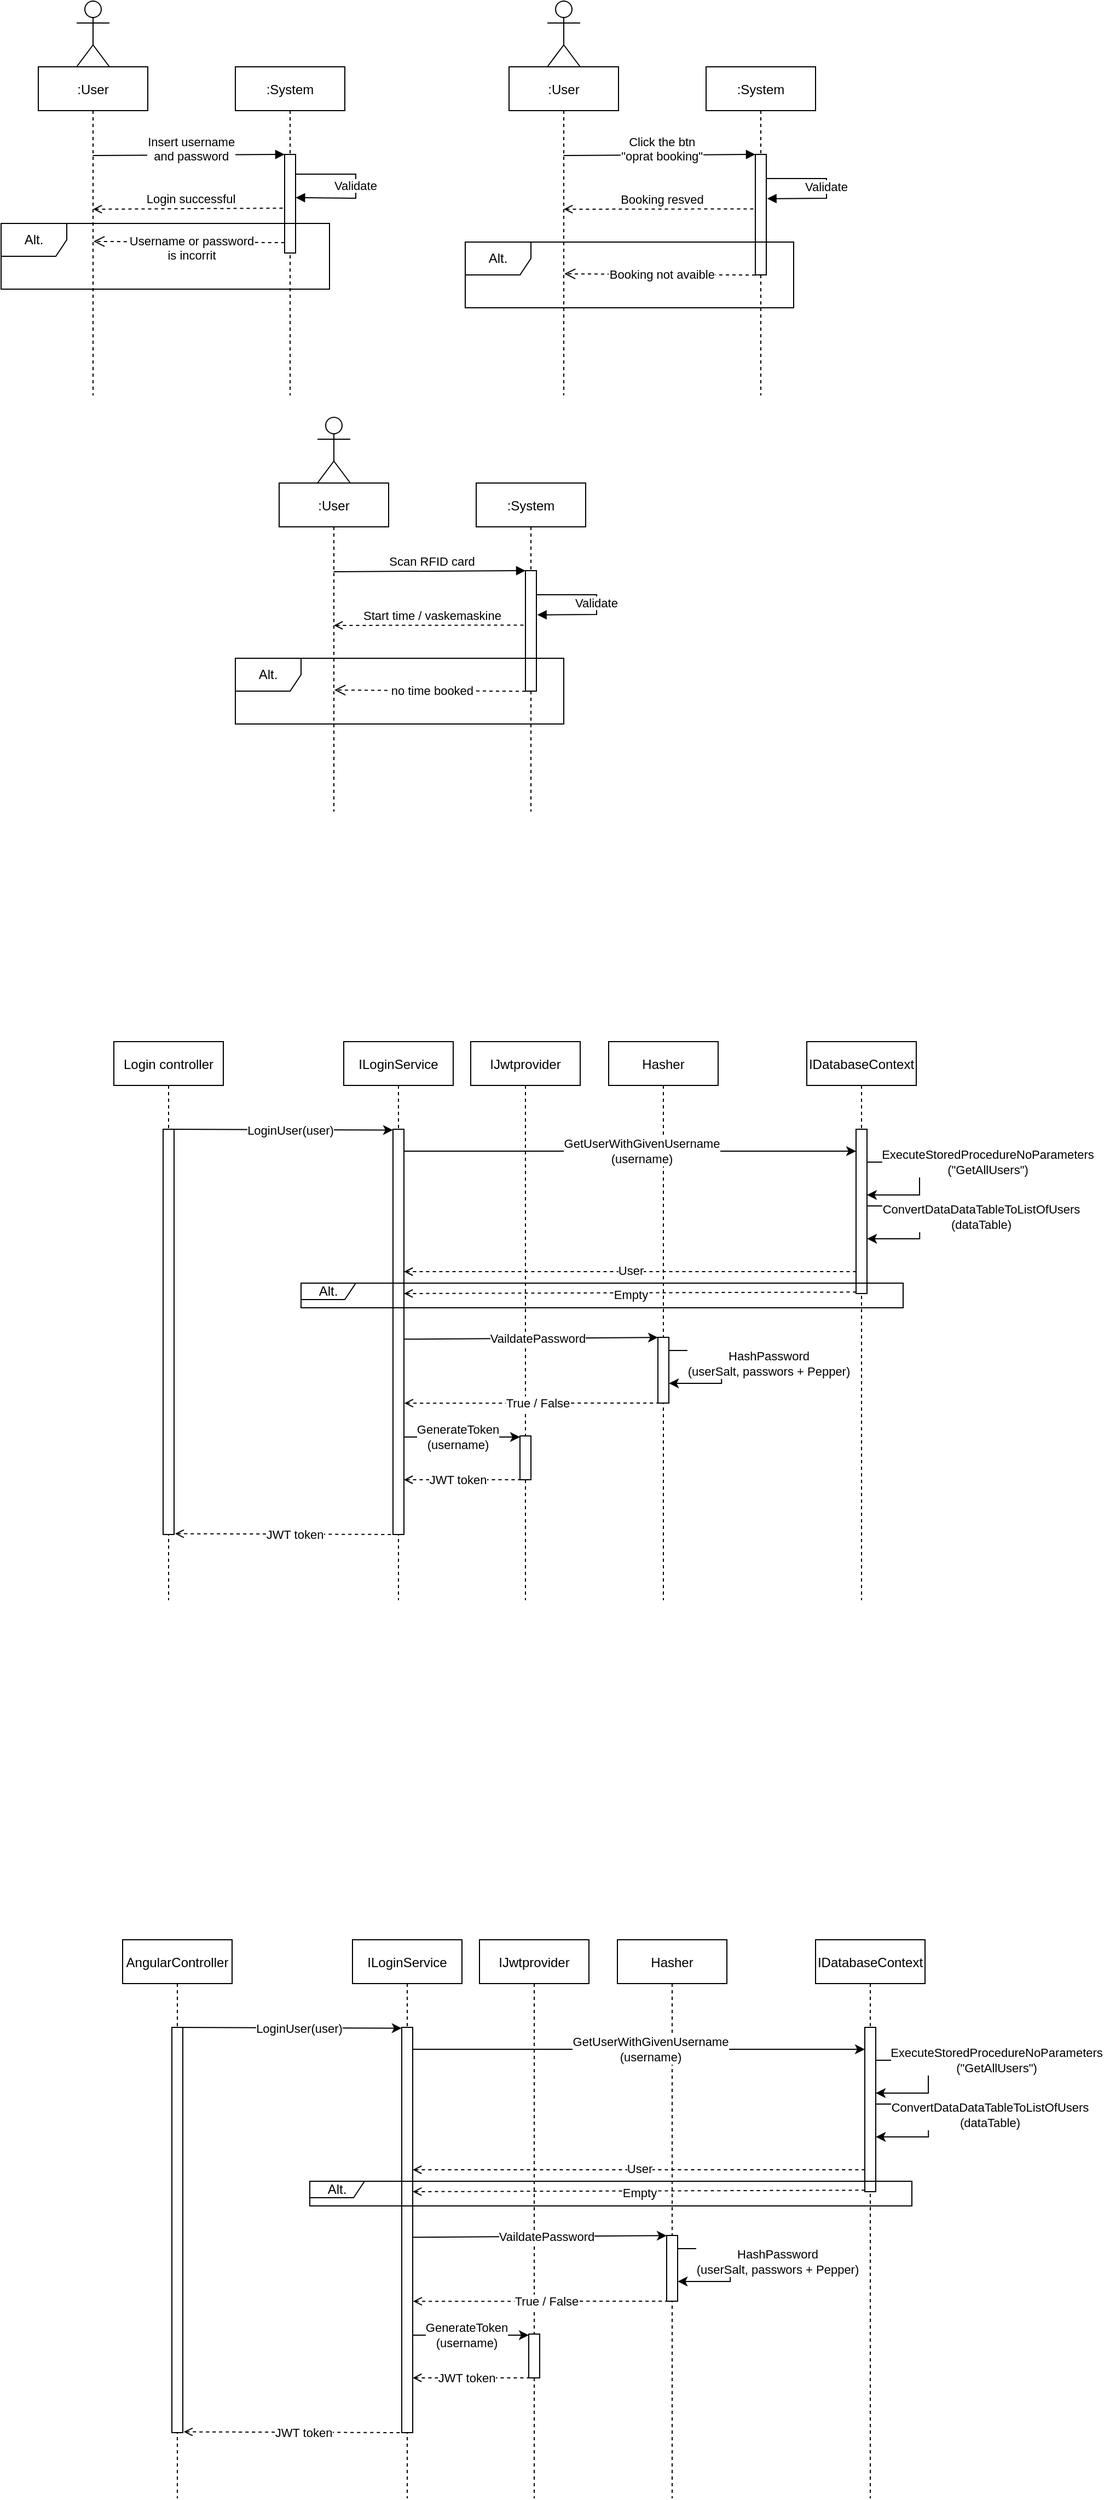 <mxfile version="20.8.16" type="device"><diagram id="kgpKYQtTHZ0yAKxKKP6v" name="Page-1"><mxGraphModel dx="1235" dy="740" grid="1" gridSize="10" guides="1" tooltips="1" connect="1" arrows="1" fold="1" page="1" pageScale="1" pageWidth="1100" pageHeight="850" math="0" shadow="0"><root><mxCell id="0"/><mxCell id="1" parent="0"/><mxCell id="Wqs8DyaRIm2Q_rTAryH2-77" value="IJwtprovider" style="shape=umlLifeline;perimeter=lifelinePerimeter;container=1;collapsible=0;recursiveResize=0;rounded=0;shadow=0;strokeWidth=1;" vertex="1" parent="1"><mxGeometry x="515" y="970" width="100" height="510" as="geometry"/></mxCell><mxCell id="Wqs8DyaRIm2Q_rTAryH2-78" value="" style="points=[];perimeter=orthogonalPerimeter;rounded=0;shadow=0;strokeWidth=1;" vertex="1" parent="Wqs8DyaRIm2Q_rTAryH2-77"><mxGeometry x="45" y="360" width="10" height="40" as="geometry"/></mxCell><mxCell id="Wqs8DyaRIm2Q_rTAryH2-83" value="" style="endArrow=none;html=1;rounded=0;endFill=0;startArrow=open;startFill=0;strokeColor=default;dashed=1;" edge="1" parent="Wqs8DyaRIm2Q_rTAryH2-77"><mxGeometry width="50" height="50" relative="1" as="geometry"><mxPoint x="-61" y="400" as="sourcePoint"/><mxPoint x="45" y="400" as="targetPoint"/></mxGeometry></mxCell><mxCell id="Wqs8DyaRIm2Q_rTAryH2-84" value="JWT token" style="edgeLabel;html=1;align=center;verticalAlign=middle;resizable=0;points=[];" vertex="1" connectable="0" parent="Wqs8DyaRIm2Q_rTAryH2-83"><mxGeometry x="0.15" y="-1" relative="1" as="geometry"><mxPoint x="-12" y="-1" as="offset"/></mxGeometry></mxCell><mxCell id="Wqs8DyaRIm2Q_rTAryH2-63" value="Hasher" style="shape=umlLifeline;perimeter=lifelinePerimeter;container=1;collapsible=0;recursiveResize=0;rounded=0;shadow=0;strokeWidth=1;" vertex="1" parent="1"><mxGeometry x="641" y="970" width="100" height="510" as="geometry"/></mxCell><mxCell id="Wqs8DyaRIm2Q_rTAryH2-64" value="" style="points=[];perimeter=orthogonalPerimeter;rounded=0;shadow=0;strokeWidth=1;" vertex="1" parent="Wqs8DyaRIm2Q_rTAryH2-63"><mxGeometry x="45" y="270" width="10" height="60" as="geometry"/></mxCell><mxCell id="Wqs8DyaRIm2Q_rTAryH2-67" value="" style="endArrow=classic;html=1;rounded=0;exitX=0.182;exitY=0;exitDx=0;exitDy=0;exitPerimeter=0;" edge="1" parent="Wqs8DyaRIm2Q_rTAryH2-63"><mxGeometry width="50" height="50" relative="1" as="geometry"><mxPoint x="55" y="282.0" as="sourcePoint"/><mxPoint x="55.11" y="312.0" as="targetPoint"/><Array as="points"><mxPoint x="103.11" y="282"/><mxPoint x="103.11" y="312"/></Array></mxGeometry></mxCell><mxCell id="Wqs8DyaRIm2Q_rTAryH2-68" value="HashPassword&lt;br&gt;(userSalt, passwors + Pepper)" style="edgeLabel;html=1;align=center;verticalAlign=middle;resizable=0;points=[];" vertex="1" connectable="0" parent="Wqs8DyaRIm2Q_rTAryH2-67"><mxGeometry x="0.15" y="-1" relative="1" as="geometry"><mxPoint x="44" y="-13" as="offset"/></mxGeometry></mxCell><mxCell id="Wqs8DyaRIm2Q_rTAryH2-71" value="" style="endArrow=none;html=1;rounded=0;endFill=0;dashed=1;startArrow=open;startFill=0;exitX=1.036;exitY=0.676;exitDx=0;exitDy=0;exitPerimeter=0;" edge="1" parent="Wqs8DyaRIm2Q_rTAryH2-63" source="Wqs8DyaRIm2Q_rTAryH2-37"><mxGeometry width="50" height="50" relative="1" as="geometry"><mxPoint x="-181" y="330" as="sourcePoint"/><mxPoint x="45" y="330" as="targetPoint"/></mxGeometry></mxCell><mxCell id="Wqs8DyaRIm2Q_rTAryH2-72" value="True / False" style="edgeLabel;html=1;align=center;verticalAlign=middle;resizable=0;points=[];" vertex="1" connectable="0" parent="Wqs8DyaRIm2Q_rTAryH2-71"><mxGeometry x="0.15" y="-1" relative="1" as="geometry"><mxPoint x="-12" y="-1" as="offset"/></mxGeometry></mxCell><mxCell id="3nuBFxr9cyL0pnOWT2aG-1" value=":User" style="shape=umlLifeline;perimeter=lifelinePerimeter;container=1;collapsible=0;recursiveResize=0;rounded=0;shadow=0;strokeWidth=1;" parent="1" vertex="1"><mxGeometry x="120" y="80" width="100" height="300" as="geometry"/></mxCell><mxCell id="3nuBFxr9cyL0pnOWT2aG-5" value=":System" style="shape=umlLifeline;perimeter=lifelinePerimeter;container=1;collapsible=0;recursiveResize=0;rounded=0;shadow=0;strokeWidth=1;" parent="1" vertex="1"><mxGeometry x="300" y="80" width="100" height="300" as="geometry"/></mxCell><mxCell id="3nuBFxr9cyL0pnOWT2aG-6" value="" style="points=[];perimeter=orthogonalPerimeter;rounded=0;shadow=0;strokeWidth=1;" parent="3nuBFxr9cyL0pnOWT2aG-5" vertex="1"><mxGeometry x="45" y="80" width="10" height="90" as="geometry"/></mxCell><mxCell id="Wqs8DyaRIm2Q_rTAryH2-3" value="Validate" style="verticalAlign=bottom;endArrow=block;entryX=1.012;entryY=0.438;shadow=0;strokeWidth=1;exitX=1;exitY=0.2;exitDx=0;exitDy=0;exitPerimeter=0;align=center;entryDx=0;entryDy=0;entryPerimeter=0;rounded=0;" edge="1" parent="3nuBFxr9cyL0pnOWT2aG-5" source="3nuBFxr9cyL0pnOWT2aG-6" target="3nuBFxr9cyL0pnOWT2aG-6"><mxGeometry x="0.126" relative="1" as="geometry"><mxPoint x="70.0" y="101" as="sourcePoint"/><mxPoint x="245.2" y="100.0" as="targetPoint"/><mxPoint as="offset"/><Array as="points"><mxPoint x="110" y="98"/><mxPoint x="110" y="120"/></Array></mxGeometry></mxCell><mxCell id="3nuBFxr9cyL0pnOWT2aG-7" value="Username or password &#10;is incorrit" style="verticalAlign=bottom;endArrow=open;dashed=1;endSize=8;exitX=-0.011;exitY=1.008;shadow=0;strokeWidth=1;exitDx=0;exitDy=0;exitPerimeter=0;entryX=0.504;entryY=0.498;entryDx=0;entryDy=0;entryPerimeter=0;" parent="1" edge="1"><mxGeometry x="-0.029" y="21" relative="1" as="geometry"><mxPoint x="170.4" y="239.4" as="targetPoint"/><mxPoint x="344.89" y="240.56" as="sourcePoint"/><mxPoint as="offset"/></mxGeometry></mxCell><mxCell id="3nuBFxr9cyL0pnOWT2aG-8" value="Insert username &#10;and password" style="verticalAlign=bottom;endArrow=block;entryX=0;entryY=0;shadow=0;strokeWidth=1;exitX=0.498;exitY=0.27;exitDx=0;exitDy=0;exitPerimeter=0;align=center;" parent="1" edge="1"><mxGeometry x="0.029" y="-10" relative="1" as="geometry"><mxPoint x="169.8" y="161" as="sourcePoint"/><mxPoint x="345" y="160.0" as="targetPoint"/><mxPoint as="offset"/></mxGeometry></mxCell><mxCell id="3nuBFxr9cyL0pnOWT2aG-10" value="Login successful" style="verticalAlign=bottom;endArrow=none;dashed=1;endSize=8;shadow=0;strokeWidth=1;endFill=0;startArrow=open;startFill=0;entryX=-0.085;entryY=0.545;entryDx=0;entryDy=0;entryPerimeter=0;" parent="1" target="3nuBFxr9cyL0pnOWT2aG-6" edge="1"><mxGeometry x="0.029" relative="1" as="geometry"><mxPoint x="340" y="210" as="targetPoint"/><mxPoint x="170" y="210" as="sourcePoint"/><mxPoint as="offset"/></mxGeometry></mxCell><mxCell id="Wqs8DyaRIm2Q_rTAryH2-1" value="" style="shape=umlActor;verticalLabelPosition=bottom;verticalAlign=top;html=1;outlineConnect=0;" vertex="1" parent="1"><mxGeometry x="155" y="20" width="30" height="60" as="geometry"/></mxCell><mxCell id="Wqs8DyaRIm2Q_rTAryH2-6" value="Alt." style="shape=umlFrame;whiteSpace=wrap;html=1;" vertex="1" parent="1"><mxGeometry x="86" y="223" width="300" height="60" as="geometry"/></mxCell><mxCell id="Wqs8DyaRIm2Q_rTAryH2-8" value=":User" style="shape=umlLifeline;perimeter=lifelinePerimeter;container=1;collapsible=0;recursiveResize=0;rounded=0;shadow=0;strokeWidth=1;" vertex="1" parent="1"><mxGeometry x="550" y="80" width="100" height="300" as="geometry"/></mxCell><mxCell id="Wqs8DyaRIm2Q_rTAryH2-9" value=":System" style="shape=umlLifeline;perimeter=lifelinePerimeter;container=1;collapsible=0;recursiveResize=0;rounded=0;shadow=0;strokeWidth=1;" vertex="1" parent="1"><mxGeometry x="730" y="80" width="100" height="300" as="geometry"/></mxCell><mxCell id="Wqs8DyaRIm2Q_rTAryH2-10" value="" style="points=[];perimeter=orthogonalPerimeter;rounded=0;shadow=0;strokeWidth=1;" vertex="1" parent="Wqs8DyaRIm2Q_rTAryH2-9"><mxGeometry x="45" y="80" width="10" height="110" as="geometry"/></mxCell><mxCell id="Wqs8DyaRIm2Q_rTAryH2-11" value="Validate" style="verticalAlign=bottom;endArrow=block;entryX=1.08;entryY=0.367;shadow=0;strokeWidth=1;exitX=1;exitY=0.2;exitDx=0;exitDy=0;exitPerimeter=0;align=center;entryDx=0;entryDy=0;entryPerimeter=0;rounded=0;" edge="1" parent="Wqs8DyaRIm2Q_rTAryH2-9" source="Wqs8DyaRIm2Q_rTAryH2-10" target="Wqs8DyaRIm2Q_rTAryH2-10"><mxGeometry x="0.126" relative="1" as="geometry"><mxPoint x="70.0" y="101" as="sourcePoint"/><mxPoint x="245.2" y="100.0" as="targetPoint"/><mxPoint as="offset"/><Array as="points"><mxPoint x="110" y="102"/><mxPoint x="110" y="120"/></Array></mxGeometry></mxCell><mxCell id="Wqs8DyaRIm2Q_rTAryH2-12" value="Booking not avaible" style="verticalAlign=bottom;endArrow=open;dashed=1;endSize=8;exitX=-0.011;exitY=1.008;shadow=0;strokeWidth=1;exitDx=0;exitDy=0;exitPerimeter=0;entryX=0.504;entryY=0.498;entryDx=0;entryDy=0;entryPerimeter=0;" edge="1" parent="Wqs8DyaRIm2Q_rTAryH2-9"><mxGeometry x="-0.026" y="9" relative="1" as="geometry"><mxPoint x="-129.49" y="189" as="targetPoint"/><mxPoint x="45.0" y="190.16" as="sourcePoint"/><mxPoint as="offset"/></mxGeometry></mxCell><mxCell id="Wqs8DyaRIm2Q_rTAryH2-14" value="Click the btn&#10;&quot;oprat booking&quot;" style="verticalAlign=bottom;endArrow=block;entryX=0;entryY=0;shadow=0;strokeWidth=1;exitX=0.498;exitY=0.27;exitDx=0;exitDy=0;exitPerimeter=0;align=center;" edge="1" parent="1"><mxGeometry x="0.029" y="-10" relative="1" as="geometry"><mxPoint x="599.8" y="161" as="sourcePoint"/><mxPoint x="775" y="160" as="targetPoint"/><mxPoint as="offset"/></mxGeometry></mxCell><mxCell id="Wqs8DyaRIm2Q_rTAryH2-15" value="Booking resved" style="verticalAlign=bottom;endArrow=none;dashed=1;endSize=8;shadow=0;strokeWidth=1;endFill=0;startArrow=open;startFill=0;entryX=-0.022;entryY=0.452;entryDx=0;entryDy=0;entryPerimeter=0;" edge="1" parent="1" target="Wqs8DyaRIm2Q_rTAryH2-10"><mxGeometry x="0.029" relative="1" as="geometry"><mxPoint x="770" y="210" as="targetPoint"/><mxPoint x="600" y="210" as="sourcePoint"/><mxPoint as="offset"/></mxGeometry></mxCell><mxCell id="Wqs8DyaRIm2Q_rTAryH2-16" value="" style="shape=umlActor;verticalLabelPosition=bottom;verticalAlign=top;html=1;outlineConnect=0;" vertex="1" parent="1"><mxGeometry x="585" y="20" width="30" height="60" as="geometry"/></mxCell><mxCell id="Wqs8DyaRIm2Q_rTAryH2-17" value="Alt." style="shape=umlFrame;whiteSpace=wrap;html=1;" vertex="1" parent="1"><mxGeometry x="510" y="240" width="300" height="60" as="geometry"/></mxCell><mxCell id="Wqs8DyaRIm2Q_rTAryH2-18" value=":User" style="shape=umlLifeline;perimeter=lifelinePerimeter;container=1;collapsible=0;recursiveResize=0;rounded=0;shadow=0;strokeWidth=1;" vertex="1" parent="1"><mxGeometry x="340" y="460" width="100" height="300" as="geometry"/></mxCell><mxCell id="Wqs8DyaRIm2Q_rTAryH2-19" value=":System" style="shape=umlLifeline;perimeter=lifelinePerimeter;container=1;collapsible=0;recursiveResize=0;rounded=0;shadow=0;strokeWidth=1;" vertex="1" parent="1"><mxGeometry x="520" y="460" width="100" height="300" as="geometry"/></mxCell><mxCell id="Wqs8DyaRIm2Q_rTAryH2-20" value="" style="points=[];perimeter=orthogonalPerimeter;rounded=0;shadow=0;strokeWidth=1;" vertex="1" parent="Wqs8DyaRIm2Q_rTAryH2-19"><mxGeometry x="45" y="80" width="10" height="110" as="geometry"/></mxCell><mxCell id="Wqs8DyaRIm2Q_rTAryH2-21" value="Validate" style="verticalAlign=bottom;endArrow=block;entryX=1.08;entryY=0.367;shadow=0;strokeWidth=1;exitX=1;exitY=0.2;exitDx=0;exitDy=0;exitPerimeter=0;align=center;entryDx=0;entryDy=0;entryPerimeter=0;rounded=0;" edge="1" parent="Wqs8DyaRIm2Q_rTAryH2-19" source="Wqs8DyaRIm2Q_rTAryH2-20" target="Wqs8DyaRIm2Q_rTAryH2-20"><mxGeometry x="0.126" relative="1" as="geometry"><mxPoint x="70.0" y="101" as="sourcePoint"/><mxPoint x="245.2" y="100.0" as="targetPoint"/><mxPoint as="offset"/><Array as="points"><mxPoint x="110" y="102"/><mxPoint x="110" y="120"/></Array></mxGeometry></mxCell><mxCell id="Wqs8DyaRIm2Q_rTAryH2-22" value="no time booked" style="verticalAlign=bottom;endArrow=open;dashed=1;endSize=8;exitX=-0.011;exitY=1.008;shadow=0;strokeWidth=1;exitDx=0;exitDy=0;exitPerimeter=0;entryX=0.504;entryY=0.498;entryDx=0;entryDy=0;entryPerimeter=0;" edge="1" parent="Wqs8DyaRIm2Q_rTAryH2-19"><mxGeometry x="-0.026" y="9" relative="1" as="geometry"><mxPoint x="-129.49" y="189" as="targetPoint"/><mxPoint x="45.0" y="190.16" as="sourcePoint"/><mxPoint as="offset"/></mxGeometry></mxCell><mxCell id="Wqs8DyaRIm2Q_rTAryH2-23" value="Scan RFID card" style="verticalAlign=bottom;endArrow=block;entryX=0;entryY=0;shadow=0;strokeWidth=1;exitX=0.498;exitY=0.27;exitDx=0;exitDy=0;exitPerimeter=0;align=center;" edge="1" parent="1"><mxGeometry x="0.03" relative="1" as="geometry"><mxPoint x="389.8" y="541" as="sourcePoint"/><mxPoint x="565" y="540" as="targetPoint"/><mxPoint as="offset"/></mxGeometry></mxCell><mxCell id="Wqs8DyaRIm2Q_rTAryH2-24" value="Start time / vaskemaskine" style="verticalAlign=bottom;endArrow=none;dashed=1;endSize=8;shadow=0;strokeWidth=1;endFill=0;startArrow=open;startFill=0;entryX=-0.022;entryY=0.452;entryDx=0;entryDy=0;entryPerimeter=0;" edge="1" parent="1" target="Wqs8DyaRIm2Q_rTAryH2-20"><mxGeometry x="0.029" relative="1" as="geometry"><mxPoint x="560" y="590" as="targetPoint"/><mxPoint x="390" y="590" as="sourcePoint"/><mxPoint as="offset"/></mxGeometry></mxCell><mxCell id="Wqs8DyaRIm2Q_rTAryH2-25" value="" style="shape=umlActor;verticalLabelPosition=bottom;verticalAlign=top;html=1;outlineConnect=0;" vertex="1" parent="1"><mxGeometry x="375" y="400" width="30" height="60" as="geometry"/></mxCell><mxCell id="Wqs8DyaRIm2Q_rTAryH2-26" value="Alt." style="shape=umlFrame;whiteSpace=wrap;html=1;" vertex="1" parent="1"><mxGeometry x="300" y="620" width="300" height="60" as="geometry"/></mxCell><mxCell id="Wqs8DyaRIm2Q_rTAryH2-28" value="Login controller" style="shape=umlLifeline;perimeter=lifelinePerimeter;container=1;collapsible=0;recursiveResize=0;rounded=0;shadow=0;strokeWidth=1;" vertex="1" parent="1"><mxGeometry x="189" y="970" width="100" height="510" as="geometry"/></mxCell><mxCell id="Wqs8DyaRIm2Q_rTAryH2-29" value="" style="points=[];perimeter=orthogonalPerimeter;rounded=0;shadow=0;strokeWidth=1;" vertex="1" parent="Wqs8DyaRIm2Q_rTAryH2-28"><mxGeometry x="45" y="80" width="10" height="370" as="geometry"/></mxCell><mxCell id="Wqs8DyaRIm2Q_rTAryH2-36" value="ILoginService" style="shape=umlLifeline;perimeter=lifelinePerimeter;container=1;collapsible=0;recursiveResize=0;rounded=0;shadow=0;strokeWidth=1;" vertex="1" parent="1"><mxGeometry x="399" y="970" width="100" height="510" as="geometry"/></mxCell><mxCell id="Wqs8DyaRIm2Q_rTAryH2-37" value="" style="points=[];perimeter=orthogonalPerimeter;rounded=0;shadow=0;strokeWidth=1;" vertex="1" parent="Wqs8DyaRIm2Q_rTAryH2-36"><mxGeometry x="45" y="80" width="10" height="370" as="geometry"/></mxCell><mxCell id="Wqs8DyaRIm2Q_rTAryH2-51" value="" style="endArrow=classic;html=1;rounded=0;exitX=0.182;exitY=0;exitDx=0;exitDy=0;exitPerimeter=0;" edge="1" parent="Wqs8DyaRIm2Q_rTAryH2-36" target="Wqs8DyaRIm2Q_rTAryH2-43"><mxGeometry width="50" height="50" relative="1" as="geometry"><mxPoint x="55" y="100" as="sourcePoint"/><mxPoint x="232" y="100" as="targetPoint"/></mxGeometry></mxCell><mxCell id="Wqs8DyaRIm2Q_rTAryH2-52" value="GetUserWithGivenUsername&lt;br&gt;(username)" style="edgeLabel;html=1;align=center;verticalAlign=middle;resizable=0;points=[];" vertex="1" connectable="0" parent="Wqs8DyaRIm2Q_rTAryH2-51"><mxGeometry x="0.15" y="-1" relative="1" as="geometry"><mxPoint x="-21" y="-1" as="offset"/></mxGeometry></mxCell><mxCell id="Wqs8DyaRIm2Q_rTAryH2-79" value="" style="endArrow=classic;html=1;rounded=0;" edge="1" parent="Wqs8DyaRIm2Q_rTAryH2-36"><mxGeometry width="50" height="50" relative="1" as="geometry"><mxPoint x="55" y="361" as="sourcePoint"/><mxPoint x="161" y="361" as="targetPoint"/></mxGeometry></mxCell><mxCell id="Wqs8DyaRIm2Q_rTAryH2-80" value="GenerateToken&lt;br&gt;(username)" style="edgeLabel;html=1;align=center;verticalAlign=middle;resizable=0;points=[];" vertex="1" connectable="0" parent="Wqs8DyaRIm2Q_rTAryH2-79"><mxGeometry x="0.15" y="-1" relative="1" as="geometry"><mxPoint x="-12" y="-1" as="offset"/></mxGeometry></mxCell><mxCell id="Wqs8DyaRIm2Q_rTAryH2-74" value="" style="endArrow=none;html=1;rounded=0;entryX=-0.007;entryY=0.002;entryDx=0;entryDy=0;entryPerimeter=0;endFill=0;startArrow=open;startFill=0;dashed=1;exitX=1.089;exitY=0.998;exitDx=0;exitDy=0;exitPerimeter=0;" edge="1" parent="Wqs8DyaRIm2Q_rTAryH2-36" source="Wqs8DyaRIm2Q_rTAryH2-29"><mxGeometry width="50" height="50" relative="1" as="geometry"><mxPoint x="-67" y="450.42" as="sourcePoint"/><mxPoint x="45.0" y="450" as="targetPoint"/></mxGeometry></mxCell><mxCell id="Wqs8DyaRIm2Q_rTAryH2-75" value="JWT token" style="edgeLabel;html=1;align=center;verticalAlign=middle;resizable=0;points=[];" vertex="1" connectable="0" parent="Wqs8DyaRIm2Q_rTAryH2-74"><mxGeometry x="0.15" y="-1" relative="1" as="geometry"><mxPoint x="-6" y="-1" as="offset"/></mxGeometry></mxCell><mxCell id="Wqs8DyaRIm2Q_rTAryH2-42" value="IDatabaseContext" style="shape=umlLifeline;perimeter=lifelinePerimeter;container=1;collapsible=0;recursiveResize=0;rounded=0;shadow=0;strokeWidth=1;" vertex="1" parent="1"><mxGeometry x="822" y="970" width="100" height="510" as="geometry"/></mxCell><mxCell id="Wqs8DyaRIm2Q_rTAryH2-43" value="" style="points=[];perimeter=orthogonalPerimeter;rounded=0;shadow=0;strokeWidth=1;" vertex="1" parent="Wqs8DyaRIm2Q_rTAryH2-42"><mxGeometry x="45" y="80" width="10" height="150" as="geometry"/></mxCell><mxCell id="Wqs8DyaRIm2Q_rTAryH2-55" value="" style="endArrow=classic;html=1;rounded=0;exitX=0.182;exitY=0;exitDx=0;exitDy=0;exitPerimeter=0;" edge="1" parent="Wqs8DyaRIm2Q_rTAryH2-42"><mxGeometry width="50" height="50" relative="1" as="geometry"><mxPoint x="55.0" y="150" as="sourcePoint"/><mxPoint x="55.11" y="180" as="targetPoint"/><Array as="points"><mxPoint x="103.11" y="150"/><mxPoint x="103.11" y="180"/></Array></mxGeometry></mxCell><mxCell id="Wqs8DyaRIm2Q_rTAryH2-56" value="ConvertDataDataTableToListOfUsers&lt;br&gt;(dataTable)" style="edgeLabel;html=1;align=center;verticalAlign=middle;resizable=0;points=[];" vertex="1" connectable="0" parent="Wqs8DyaRIm2Q_rTAryH2-55"><mxGeometry x="0.15" y="-1" relative="1" as="geometry"><mxPoint x="57" y="-15" as="offset"/></mxGeometry></mxCell><mxCell id="Wqs8DyaRIm2Q_rTAryH2-57" value="" style="endArrow=none;html=1;rounded=0;startArrow=open;startFill=0;endFill=0;dashed=1;" edge="1" parent="Wqs8DyaRIm2Q_rTAryH2-42" source="Wqs8DyaRIm2Q_rTAryH2-37"><mxGeometry width="50" height="50" relative="1" as="geometry"><mxPoint x="-368" y="247" as="sourcePoint"/><mxPoint x="45" y="210" as="targetPoint"/></mxGeometry></mxCell><mxCell id="Wqs8DyaRIm2Q_rTAryH2-58" value="User" style="edgeLabel;html=1;align=center;verticalAlign=middle;resizable=0;points=[];" vertex="1" connectable="0" parent="Wqs8DyaRIm2Q_rTAryH2-57"><mxGeometry x="0.15" y="-1" relative="1" as="geometry"><mxPoint x="-31" y="-2" as="offset"/></mxGeometry></mxCell><mxCell id="Wqs8DyaRIm2Q_rTAryH2-49" value="" style="endArrow=classic;html=1;rounded=0;exitX=0.182;exitY=0;exitDx=0;exitDy=0;exitPerimeter=0;entryX=-0.007;entryY=0.002;entryDx=0;entryDy=0;entryPerimeter=0;" edge="1" parent="1" source="Wqs8DyaRIm2Q_rTAryH2-29" target="Wqs8DyaRIm2Q_rTAryH2-37"><mxGeometry width="50" height="50" relative="1" as="geometry"><mxPoint x="364.12" y="1050.22" as="sourcePoint"/><mxPoint x="500" y="1050" as="targetPoint"/></mxGeometry></mxCell><mxCell id="Wqs8DyaRIm2Q_rTAryH2-50" value="LoginUser(user)" style="edgeLabel;html=1;align=center;verticalAlign=middle;resizable=0;points=[];" vertex="1" connectable="0" parent="Wqs8DyaRIm2Q_rTAryH2-49"><mxGeometry x="0.15" y="-1" relative="1" as="geometry"><mxPoint x="-6" y="-1" as="offset"/></mxGeometry></mxCell><mxCell id="Wqs8DyaRIm2Q_rTAryH2-53" value="" style="endArrow=classic;html=1;rounded=0;exitX=0.182;exitY=0;exitDx=0;exitDy=0;exitPerimeter=0;" edge="1" parent="1"><mxGeometry width="50" height="50" relative="1" as="geometry"><mxPoint x="876.89" y="1080" as="sourcePoint"/><mxPoint x="877" y="1110" as="targetPoint"/><Array as="points"><mxPoint x="925" y="1080"/><mxPoint x="925" y="1110"/></Array></mxGeometry></mxCell><mxCell id="Wqs8DyaRIm2Q_rTAryH2-54" value="ExecuteStoredProcedureNoParameters&lt;br&gt;(&quot;GetAllUsers&quot;)" style="edgeLabel;html=1;align=center;verticalAlign=middle;resizable=0;points=[];" vertex="1" connectable="0" parent="Wqs8DyaRIm2Q_rTAryH2-53"><mxGeometry x="0.15" y="-1" relative="1" as="geometry"><mxPoint x="63" y="-25" as="offset"/></mxGeometry></mxCell><mxCell id="Wqs8DyaRIm2Q_rTAryH2-59" value="" style="endArrow=none;html=1;rounded=0;startArrow=open;startFill=0;endFill=0;dashed=1;entryX=0.115;entryY=0.991;entryDx=0;entryDy=0;entryPerimeter=0;" edge="1" parent="1" target="Wqs8DyaRIm2Q_rTAryH2-43"><mxGeometry width="50" height="50" relative="1" as="geometry"><mxPoint x="454" y="1200" as="sourcePoint"/><mxPoint x="692" y="1199.0" as="targetPoint"/></mxGeometry></mxCell><mxCell id="Wqs8DyaRIm2Q_rTAryH2-61" value="Empty" style="edgeLabel;html=1;align=center;verticalAlign=middle;resizable=0;points=[];" vertex="1" connectable="0" parent="Wqs8DyaRIm2Q_rTAryH2-59"><mxGeometry x="-0.115" y="-1" relative="1" as="geometry"><mxPoint x="23" as="offset"/></mxGeometry></mxCell><mxCell id="Wqs8DyaRIm2Q_rTAryH2-69" value="" style="endArrow=classic;html=1;rounded=0;exitX=1;exitY=0.518;exitDx=0;exitDy=0;exitPerimeter=0;entryX=0;entryY=0.002;entryDx=0;entryDy=0;entryPerimeter=0;" edge="1" parent="1" source="Wqs8DyaRIm2Q_rTAryH2-37" target="Wqs8DyaRIm2Q_rTAryH2-64"><mxGeometry width="50" height="50" relative="1" as="geometry"><mxPoint x="515" y="1240" as="sourcePoint"/><mxPoint x="655" y="1240" as="targetPoint"/></mxGeometry></mxCell><mxCell id="Wqs8DyaRIm2Q_rTAryH2-70" value="VaildatePassword" style="edgeLabel;html=1;align=center;verticalAlign=middle;resizable=0;points=[];" vertex="1" connectable="0" parent="Wqs8DyaRIm2Q_rTAryH2-69"><mxGeometry x="0.15" y="-1" relative="1" as="geometry"><mxPoint x="-12" y="-1" as="offset"/></mxGeometry></mxCell><mxCell id="Wqs8DyaRIm2Q_rTAryH2-76" value="Alt." style="shape=umlFrame;whiteSpace=wrap;html=1;width=50;height=15;" vertex="1" parent="1"><mxGeometry x="360" y="1190.5" width="550" height="22.5" as="geometry"/></mxCell><mxCell id="Wqs8DyaRIm2Q_rTAryH2-85" value="IJwtprovider" style="shape=umlLifeline;perimeter=lifelinePerimeter;container=1;collapsible=0;recursiveResize=0;rounded=0;shadow=0;strokeWidth=1;" vertex="1" parent="1"><mxGeometry x="523" y="1790" width="100" height="510" as="geometry"/></mxCell><mxCell id="Wqs8DyaRIm2Q_rTAryH2-86" value="" style="points=[];perimeter=orthogonalPerimeter;rounded=0;shadow=0;strokeWidth=1;" vertex="1" parent="Wqs8DyaRIm2Q_rTAryH2-85"><mxGeometry x="45" y="360" width="10" height="40" as="geometry"/></mxCell><mxCell id="Wqs8DyaRIm2Q_rTAryH2-87" value="" style="endArrow=none;html=1;rounded=0;endFill=0;startArrow=open;startFill=0;strokeColor=default;dashed=1;" edge="1" parent="Wqs8DyaRIm2Q_rTAryH2-85"><mxGeometry width="50" height="50" relative="1" as="geometry"><mxPoint x="-61" y="400" as="sourcePoint"/><mxPoint x="45" y="400" as="targetPoint"/></mxGeometry></mxCell><mxCell id="Wqs8DyaRIm2Q_rTAryH2-88" value="JWT token" style="edgeLabel;html=1;align=center;verticalAlign=middle;resizable=0;points=[];" vertex="1" connectable="0" parent="Wqs8DyaRIm2Q_rTAryH2-87"><mxGeometry x="0.15" y="-1" relative="1" as="geometry"><mxPoint x="-12" y="-1" as="offset"/></mxGeometry></mxCell><mxCell id="Wqs8DyaRIm2Q_rTAryH2-89" value="Hasher" style="shape=umlLifeline;perimeter=lifelinePerimeter;container=1;collapsible=0;recursiveResize=0;rounded=0;shadow=0;strokeWidth=1;" vertex="1" parent="1"><mxGeometry x="649" y="1790" width="100" height="510" as="geometry"/></mxCell><mxCell id="Wqs8DyaRIm2Q_rTAryH2-90" value="" style="points=[];perimeter=orthogonalPerimeter;rounded=0;shadow=0;strokeWidth=1;" vertex="1" parent="Wqs8DyaRIm2Q_rTAryH2-89"><mxGeometry x="45" y="270" width="10" height="60" as="geometry"/></mxCell><mxCell id="Wqs8DyaRIm2Q_rTAryH2-91" value="" style="endArrow=classic;html=1;rounded=0;exitX=0.182;exitY=0;exitDx=0;exitDy=0;exitPerimeter=0;" edge="1" parent="Wqs8DyaRIm2Q_rTAryH2-89"><mxGeometry width="50" height="50" relative="1" as="geometry"><mxPoint x="55" y="282.0" as="sourcePoint"/><mxPoint x="55.11" y="312.0" as="targetPoint"/><Array as="points"><mxPoint x="103.11" y="282"/><mxPoint x="103.11" y="312"/></Array></mxGeometry></mxCell><mxCell id="Wqs8DyaRIm2Q_rTAryH2-92" value="HashPassword&lt;br&gt;(userSalt, passwors + Pepper)" style="edgeLabel;html=1;align=center;verticalAlign=middle;resizable=0;points=[];" vertex="1" connectable="0" parent="Wqs8DyaRIm2Q_rTAryH2-91"><mxGeometry x="0.15" y="-1" relative="1" as="geometry"><mxPoint x="44" y="-13" as="offset"/></mxGeometry></mxCell><mxCell id="Wqs8DyaRIm2Q_rTAryH2-93" value="" style="endArrow=none;html=1;rounded=0;endFill=0;dashed=1;startArrow=open;startFill=0;exitX=1.036;exitY=0.676;exitDx=0;exitDy=0;exitPerimeter=0;" edge="1" parent="Wqs8DyaRIm2Q_rTAryH2-89" source="Wqs8DyaRIm2Q_rTAryH2-98"><mxGeometry width="50" height="50" relative="1" as="geometry"><mxPoint x="-181" y="330" as="sourcePoint"/><mxPoint x="45" y="330" as="targetPoint"/></mxGeometry></mxCell><mxCell id="Wqs8DyaRIm2Q_rTAryH2-94" value="True / False" style="edgeLabel;html=1;align=center;verticalAlign=middle;resizable=0;points=[];" vertex="1" connectable="0" parent="Wqs8DyaRIm2Q_rTAryH2-93"><mxGeometry x="0.15" y="-1" relative="1" as="geometry"><mxPoint x="-12" y="-1" as="offset"/></mxGeometry></mxCell><mxCell id="Wqs8DyaRIm2Q_rTAryH2-95" value="AngularController" style="shape=umlLifeline;perimeter=lifelinePerimeter;container=1;collapsible=0;recursiveResize=0;rounded=0;shadow=0;strokeWidth=1;" vertex="1" parent="1"><mxGeometry x="197" y="1790" width="100" height="510" as="geometry"/></mxCell><mxCell id="Wqs8DyaRIm2Q_rTAryH2-96" value="" style="points=[];perimeter=orthogonalPerimeter;rounded=0;shadow=0;strokeWidth=1;" vertex="1" parent="Wqs8DyaRIm2Q_rTAryH2-95"><mxGeometry x="45" y="80" width="10" height="370" as="geometry"/></mxCell><mxCell id="Wqs8DyaRIm2Q_rTAryH2-97" value="ILoginService" style="shape=umlLifeline;perimeter=lifelinePerimeter;container=1;collapsible=0;recursiveResize=0;rounded=0;shadow=0;strokeWidth=1;" vertex="1" parent="1"><mxGeometry x="407" y="1790" width="100" height="510" as="geometry"/></mxCell><mxCell id="Wqs8DyaRIm2Q_rTAryH2-98" value="" style="points=[];perimeter=orthogonalPerimeter;rounded=0;shadow=0;strokeWidth=1;" vertex="1" parent="Wqs8DyaRIm2Q_rTAryH2-97"><mxGeometry x="45" y="80" width="10" height="370" as="geometry"/></mxCell><mxCell id="Wqs8DyaRIm2Q_rTAryH2-99" value="" style="endArrow=classic;html=1;rounded=0;exitX=0.182;exitY=0;exitDx=0;exitDy=0;exitPerimeter=0;" edge="1" parent="Wqs8DyaRIm2Q_rTAryH2-97" target="Wqs8DyaRIm2Q_rTAryH2-106"><mxGeometry width="50" height="50" relative="1" as="geometry"><mxPoint x="55" y="100" as="sourcePoint"/><mxPoint x="232" y="100" as="targetPoint"/></mxGeometry></mxCell><mxCell id="Wqs8DyaRIm2Q_rTAryH2-100" value="GetUserWithGivenUsername&lt;br&gt;(username)" style="edgeLabel;html=1;align=center;verticalAlign=middle;resizable=0;points=[];" vertex="1" connectable="0" parent="Wqs8DyaRIm2Q_rTAryH2-99"><mxGeometry x="0.15" y="-1" relative="1" as="geometry"><mxPoint x="-21" y="-1" as="offset"/></mxGeometry></mxCell><mxCell id="Wqs8DyaRIm2Q_rTAryH2-101" value="" style="endArrow=classic;html=1;rounded=0;" edge="1" parent="Wqs8DyaRIm2Q_rTAryH2-97"><mxGeometry width="50" height="50" relative="1" as="geometry"><mxPoint x="55" y="361" as="sourcePoint"/><mxPoint x="161" y="361" as="targetPoint"/></mxGeometry></mxCell><mxCell id="Wqs8DyaRIm2Q_rTAryH2-102" value="GenerateToken&lt;br&gt;(username)" style="edgeLabel;html=1;align=center;verticalAlign=middle;resizable=0;points=[];" vertex="1" connectable="0" parent="Wqs8DyaRIm2Q_rTAryH2-101"><mxGeometry x="0.15" y="-1" relative="1" as="geometry"><mxPoint x="-12" y="-1" as="offset"/></mxGeometry></mxCell><mxCell id="Wqs8DyaRIm2Q_rTAryH2-103" value="" style="endArrow=none;html=1;rounded=0;entryX=-0.007;entryY=0.002;entryDx=0;entryDy=0;entryPerimeter=0;endFill=0;startArrow=open;startFill=0;dashed=1;exitX=1.089;exitY=0.998;exitDx=0;exitDy=0;exitPerimeter=0;" edge="1" parent="Wqs8DyaRIm2Q_rTAryH2-97" source="Wqs8DyaRIm2Q_rTAryH2-96"><mxGeometry width="50" height="50" relative="1" as="geometry"><mxPoint x="-67" y="450.42" as="sourcePoint"/><mxPoint x="45.0" y="450" as="targetPoint"/></mxGeometry></mxCell><mxCell id="Wqs8DyaRIm2Q_rTAryH2-104" value="JWT token" style="edgeLabel;html=1;align=center;verticalAlign=middle;resizable=0;points=[];" vertex="1" connectable="0" parent="Wqs8DyaRIm2Q_rTAryH2-103"><mxGeometry x="0.15" y="-1" relative="1" as="geometry"><mxPoint x="-6" y="-1" as="offset"/></mxGeometry></mxCell><mxCell id="Wqs8DyaRIm2Q_rTAryH2-105" value="IDatabaseContext" style="shape=umlLifeline;perimeter=lifelinePerimeter;container=1;collapsible=0;recursiveResize=0;rounded=0;shadow=0;strokeWidth=1;" vertex="1" parent="1"><mxGeometry x="830" y="1790" width="100" height="510" as="geometry"/></mxCell><mxCell id="Wqs8DyaRIm2Q_rTAryH2-106" value="" style="points=[];perimeter=orthogonalPerimeter;rounded=0;shadow=0;strokeWidth=1;" vertex="1" parent="Wqs8DyaRIm2Q_rTAryH2-105"><mxGeometry x="45" y="80" width="10" height="150" as="geometry"/></mxCell><mxCell id="Wqs8DyaRIm2Q_rTAryH2-107" value="" style="endArrow=classic;html=1;rounded=0;exitX=0.182;exitY=0;exitDx=0;exitDy=0;exitPerimeter=0;" edge="1" parent="Wqs8DyaRIm2Q_rTAryH2-105"><mxGeometry width="50" height="50" relative="1" as="geometry"><mxPoint x="55.0" y="150" as="sourcePoint"/><mxPoint x="55.11" y="180" as="targetPoint"/><Array as="points"><mxPoint x="103.11" y="150"/><mxPoint x="103.11" y="180"/></Array></mxGeometry></mxCell><mxCell id="Wqs8DyaRIm2Q_rTAryH2-108" value="ConvertDataDataTableToListOfUsers&lt;br&gt;(dataTable)" style="edgeLabel;html=1;align=center;verticalAlign=middle;resizable=0;points=[];" vertex="1" connectable="0" parent="Wqs8DyaRIm2Q_rTAryH2-107"><mxGeometry x="0.15" y="-1" relative="1" as="geometry"><mxPoint x="57" y="-15" as="offset"/></mxGeometry></mxCell><mxCell id="Wqs8DyaRIm2Q_rTAryH2-109" value="" style="endArrow=none;html=1;rounded=0;startArrow=open;startFill=0;endFill=0;dashed=1;" edge="1" parent="Wqs8DyaRIm2Q_rTAryH2-105" source="Wqs8DyaRIm2Q_rTAryH2-98"><mxGeometry width="50" height="50" relative="1" as="geometry"><mxPoint x="-368" y="247" as="sourcePoint"/><mxPoint x="45" y="210" as="targetPoint"/></mxGeometry></mxCell><mxCell id="Wqs8DyaRIm2Q_rTAryH2-110" value="User" style="edgeLabel;html=1;align=center;verticalAlign=middle;resizable=0;points=[];" vertex="1" connectable="0" parent="Wqs8DyaRIm2Q_rTAryH2-109"><mxGeometry x="0.15" y="-1" relative="1" as="geometry"><mxPoint x="-31" y="-2" as="offset"/></mxGeometry></mxCell><mxCell id="Wqs8DyaRIm2Q_rTAryH2-111" value="" style="endArrow=classic;html=1;rounded=0;exitX=0.182;exitY=0;exitDx=0;exitDy=0;exitPerimeter=0;entryX=-0.007;entryY=0.002;entryDx=0;entryDy=0;entryPerimeter=0;" edge="1" parent="1" source="Wqs8DyaRIm2Q_rTAryH2-96" target="Wqs8DyaRIm2Q_rTAryH2-98"><mxGeometry width="50" height="50" relative="1" as="geometry"><mxPoint x="372.12" y="1870.22" as="sourcePoint"/><mxPoint x="508" y="1870" as="targetPoint"/></mxGeometry></mxCell><mxCell id="Wqs8DyaRIm2Q_rTAryH2-112" value="LoginUser(user)" style="edgeLabel;html=1;align=center;verticalAlign=middle;resizable=0;points=[];" vertex="1" connectable="0" parent="Wqs8DyaRIm2Q_rTAryH2-111"><mxGeometry x="0.15" y="-1" relative="1" as="geometry"><mxPoint x="-6" y="-1" as="offset"/></mxGeometry></mxCell><mxCell id="Wqs8DyaRIm2Q_rTAryH2-113" value="" style="endArrow=classic;html=1;rounded=0;exitX=0.182;exitY=0;exitDx=0;exitDy=0;exitPerimeter=0;" edge="1" parent="1"><mxGeometry width="50" height="50" relative="1" as="geometry"><mxPoint x="884.89" y="1900" as="sourcePoint"/><mxPoint x="885" y="1930" as="targetPoint"/><Array as="points"><mxPoint x="933" y="1900"/><mxPoint x="933" y="1930"/></Array></mxGeometry></mxCell><mxCell id="Wqs8DyaRIm2Q_rTAryH2-114" value="ExecuteStoredProcedureNoParameters&lt;br&gt;(&quot;GetAllUsers&quot;)" style="edgeLabel;html=1;align=center;verticalAlign=middle;resizable=0;points=[];" vertex="1" connectable="0" parent="Wqs8DyaRIm2Q_rTAryH2-113"><mxGeometry x="0.15" y="-1" relative="1" as="geometry"><mxPoint x="63" y="-25" as="offset"/></mxGeometry></mxCell><mxCell id="Wqs8DyaRIm2Q_rTAryH2-115" value="" style="endArrow=none;html=1;rounded=0;startArrow=open;startFill=0;endFill=0;dashed=1;entryX=0.115;entryY=0.991;entryDx=0;entryDy=0;entryPerimeter=0;" edge="1" parent="1" target="Wqs8DyaRIm2Q_rTAryH2-106"><mxGeometry width="50" height="50" relative="1" as="geometry"><mxPoint x="462" y="2020" as="sourcePoint"/><mxPoint x="700" y="2019.0" as="targetPoint"/></mxGeometry></mxCell><mxCell id="Wqs8DyaRIm2Q_rTAryH2-116" value="Empty" style="edgeLabel;html=1;align=center;verticalAlign=middle;resizable=0;points=[];" vertex="1" connectable="0" parent="Wqs8DyaRIm2Q_rTAryH2-115"><mxGeometry x="-0.115" y="-1" relative="1" as="geometry"><mxPoint x="23" as="offset"/></mxGeometry></mxCell><mxCell id="Wqs8DyaRIm2Q_rTAryH2-117" value="" style="endArrow=classic;html=1;rounded=0;exitX=1;exitY=0.518;exitDx=0;exitDy=0;exitPerimeter=0;entryX=0;entryY=0.002;entryDx=0;entryDy=0;entryPerimeter=0;" edge="1" parent="1" source="Wqs8DyaRIm2Q_rTAryH2-98" target="Wqs8DyaRIm2Q_rTAryH2-90"><mxGeometry width="50" height="50" relative="1" as="geometry"><mxPoint x="523" y="2060" as="sourcePoint"/><mxPoint x="663" y="2060" as="targetPoint"/></mxGeometry></mxCell><mxCell id="Wqs8DyaRIm2Q_rTAryH2-118" value="VaildatePassword" style="edgeLabel;html=1;align=center;verticalAlign=middle;resizable=0;points=[];" vertex="1" connectable="0" parent="Wqs8DyaRIm2Q_rTAryH2-117"><mxGeometry x="0.15" y="-1" relative="1" as="geometry"><mxPoint x="-12" y="-1" as="offset"/></mxGeometry></mxCell><mxCell id="Wqs8DyaRIm2Q_rTAryH2-119" value="Alt." style="shape=umlFrame;whiteSpace=wrap;html=1;width=50;height=15;" vertex="1" parent="1"><mxGeometry x="368" y="2010.5" width="550" height="22.5" as="geometry"/></mxCell></root></mxGraphModel></diagram></mxfile>